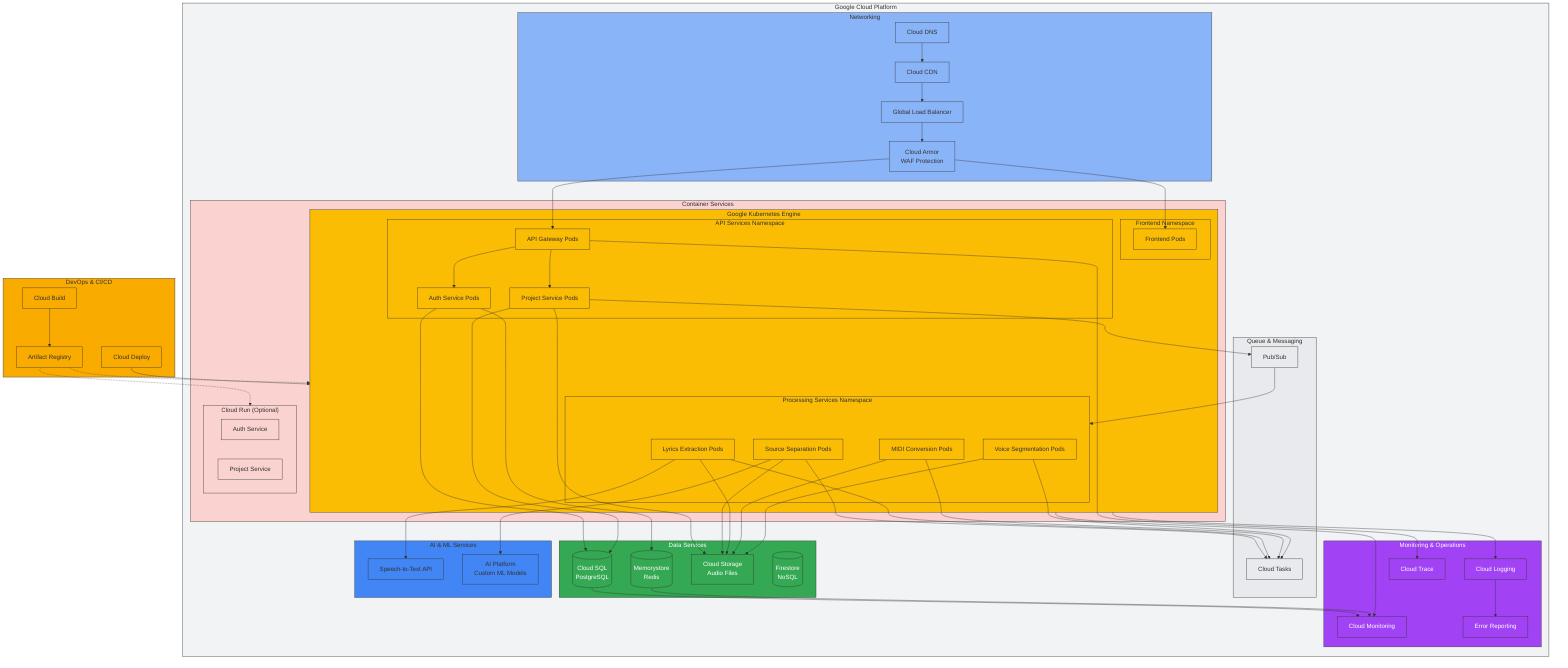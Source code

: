 flowchart TB
    subgraph GCP["Google Cloud Platform"]
        subgraph Networking["Networking"]
            CloudDNS["Cloud DNS"]
            CloudCDN["Cloud CDN"]
            LoadBalancer["Global Load Balancer"]
            CloudArmor["Cloud Armor<br>WAF Protection"]
        end
        
        subgraph ContainerServices["Container Services"]
            subgraph GKE["Google Kubernetes Engine"]
                subgraph Frontend["Frontend Namespace"]
                    FrontendPods["Frontend Pods"]
                end
                
                subgraph ApiServices["API Services Namespace"]
                    AuthPods["Auth Service Pods"]
                    ProjectPods["Project Service Pods"]
                    ApiGatewayPods["API Gateway Pods"]
                end
                
                subgraph ProcessingServices["Processing Services Namespace"]
                    SeparationPods["Source Separation Pods"]
                    LyricsPods["Lyrics Extraction Pods"]
                    MidiPods["MIDI Conversion Pods"]
                    SegmentationPods["Voice Segmentation Pods"]
                end
            end
            
            subgraph CloudRun["Cloud Run (Optional)"]
                AuthService["Auth Service"]
                ProjectService["Project Service"]
            end
        end
        
        subgraph DataServices["Data Services"]
            CloudSQL[(Cloud SQL<br>PostgreSQL)]
            Memorystore[(Memorystore<br>Redis)]
            CloudStorage["Cloud Storage<br>Audio Files"]
            Firestore[(Firestore<br>NoSQL)]
        end
        
        subgraph QueueServices["Queue & Messaging"]
            PubSub["Pub/Sub"]
            CloudTasks["Cloud Tasks"]
        end
        
        subgraph MonitoringServices["Monitoring & Operations"]
            CloudMonitoring["Cloud Monitoring"]
            CloudLogging["Cloud Logging"]
            ErrorReporting["Error Reporting"]
            Trace["Cloud Trace"]
        end
        
        subgraph AIServices["AI & ML Services"]
            SpeechToText["Speech-to-Text API"]
            AIPlat["AI Platform<br>Custom ML Models"]
        end
    end
    
    subgraph DevOps["DevOps & CI/CD"]
        CloudBuild["Cloud Build"]
        ArtifactRegistry["Artifact Registry"]
        CloudDeploy["Cloud Deploy"]
    end
    
    %% External connections
    CloudDNS --> CloudCDN
    CloudCDN --> LoadBalancer
    LoadBalancer --> CloudArmor
    CloudArmor --> ApiGatewayPods
    CloudArmor --> FrontendPods
    
    ArtifactRegistry -.-> GKE
    ArtifactRegistry -.-> CloudRun
    CloudBuild --> ArtifactRegistry
    CloudDeploy --> GKE
    
    %% Internal connections
    ApiGatewayPods --> AuthPods
    ApiGatewayPods --> ProjectPods
    
    ProjectPods --> PubSub
    PubSub --> ProcessingServices
    
    AuthPods --> CloudSQL
    AuthPods --> Memorystore
    
    ProjectPods --> CloudSQL
    ProjectPods --> CloudStorage
    
    SeparationPods --> CloudStorage
    LyricsPods --> CloudStorage
    MidiPods --> CloudStorage
    SegmentationPods --> CloudStorage
    
    LyricsPods --> SpeechToText
    SeparationPods --> AIPlat
    
    SeparationPods --> CloudTasks
    LyricsPods --> CloudTasks
    MidiPods --> CloudTasks
    SegmentationPods --> CloudTasks
    
    GKE --> CloudMonitoring
    CloudSQL --> CloudMonitoring
    Memorystore --> CloudMonitoring
    
    GKE --> CloudLogging
    CloudLogging --> ErrorReporting
    
    ApiGatewayPods --> Trace
    
    classDef gcp fill:#F1F3F4,stroke:#333,stroke-width:1px;
    classDef networking fill:#8AB4F8,stroke:#333,stroke-width:1px;
    classDef container fill:#FAD2CF,stroke:#333,stroke-width:1px;
    classDef kubernetes fill:#FBBC04,stroke:#333,stroke-width:1px;
    classDef data fill:#34A853,stroke:#333,stroke-width:1px,color:#fff;
    classDef queue fill:#E8EAED,stroke:#333,stroke-width:1px;
    classDef monitoring fill:#A142F4,stroke:#333,stroke-width:1px,color:#fff;
    classDef ai fill:#4285F4,stroke:#333,stroke-width:1px;
    classDef devops fill:#F9AB00,stroke:#333,stroke-width:1px;
    
    class GCP gcp;
    class Networking,CloudDNS,CloudCDN,LoadBalancer,CloudArmor networking;
    class ContainerServices,CloudRun,AuthService,ProjectService container;
    class GKE,Frontend,FrontendPods,ApiServices,AuthPods,ProjectPods,ApiGatewayPods,ProcessingServices,SeparationPods,LyricsPods,MidiPods,SegmentationPods kubernetes;
    class DataServices,CloudSQL,Memorystore,CloudStorage,Firestore data;
    class QueueServices,PubSub,CloudTasks queue;
    class MonitoringServices,CloudMonitoring,CloudLogging,ErrorReporting,Trace monitoring;
    class AIServices,SpeechToText,AIPlat ai;
    class DevOps,CloudBuild,ArtifactRegistry,CloudDeploy devops;